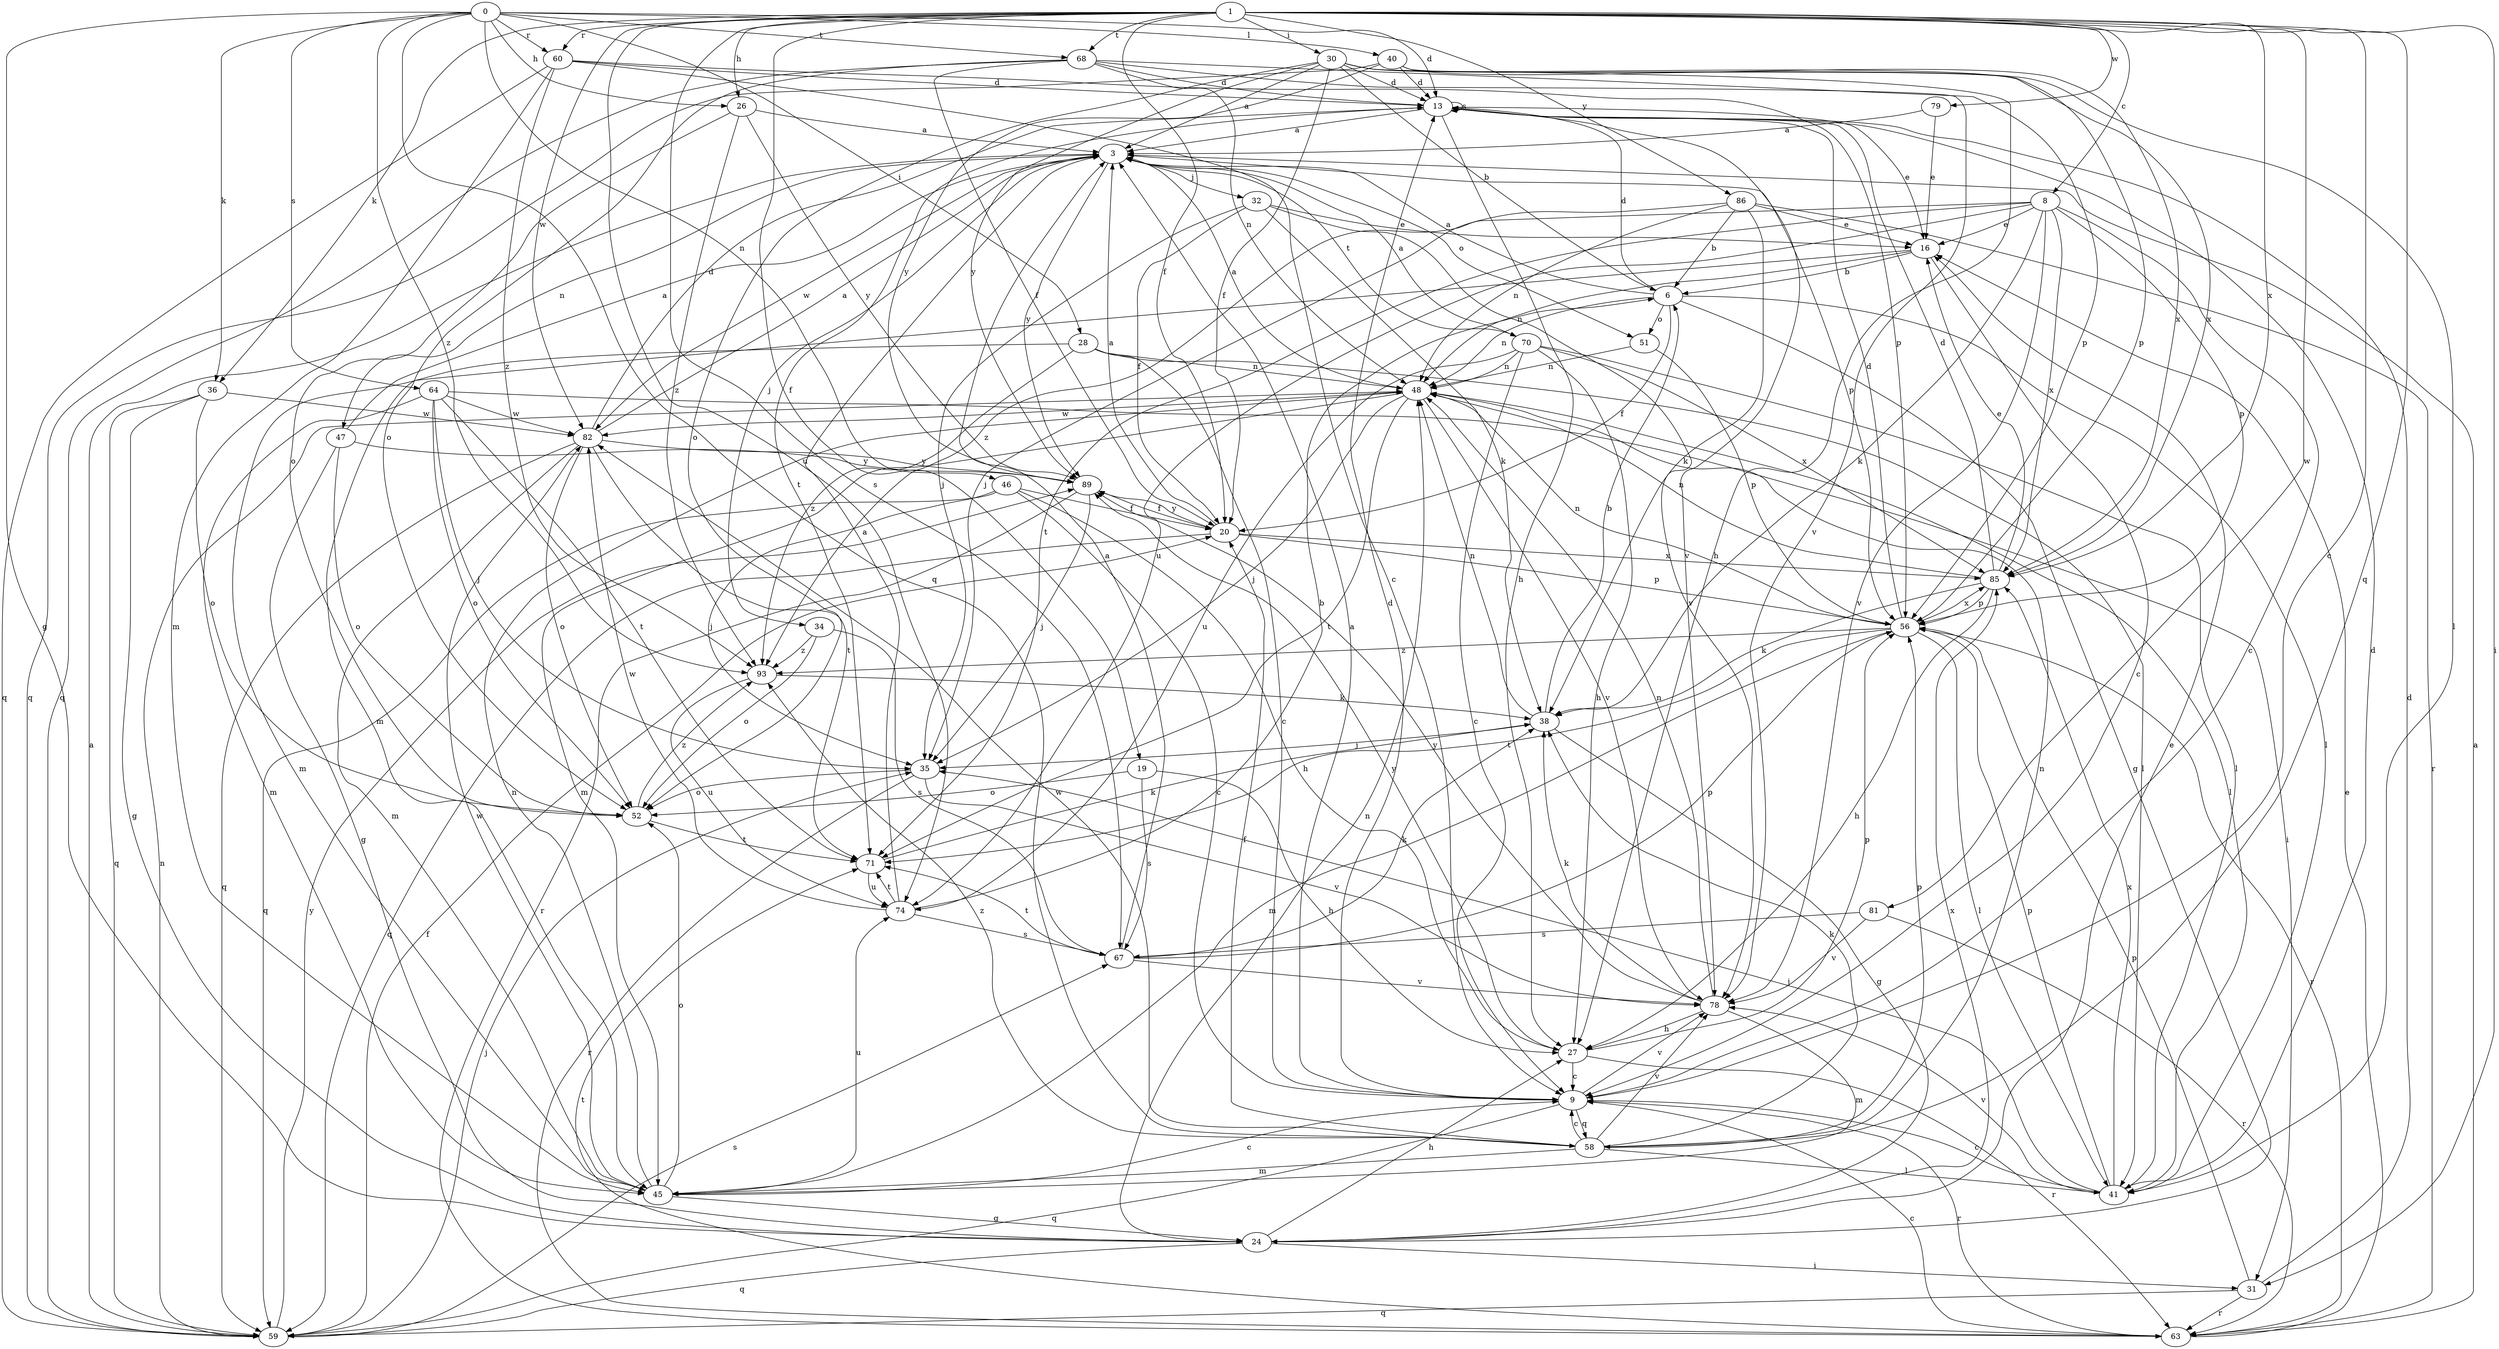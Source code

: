 digraph  {
0;
1;
3;
6;
8;
9;
13;
16;
19;
20;
24;
26;
27;
28;
30;
31;
32;
34;
35;
36;
38;
40;
41;
45;
46;
47;
48;
51;
52;
56;
58;
59;
60;
63;
64;
67;
68;
70;
71;
74;
78;
79;
81;
82;
85;
86;
89;
93;
0 -> 13  [label=d];
0 -> 24  [label=g];
0 -> 26  [label=h];
0 -> 28  [label=i];
0 -> 36  [label=k];
0 -> 40  [label=l];
0 -> 46  [label=n];
0 -> 58  [label=q];
0 -> 60  [label=r];
0 -> 64  [label=s];
0 -> 68  [label=t];
0 -> 93  [label=z];
1 -> 8  [label=c];
1 -> 9  [label=c];
1 -> 19  [label=f];
1 -> 20  [label=f];
1 -> 26  [label=h];
1 -> 30  [label=i];
1 -> 31  [label=i];
1 -> 36  [label=k];
1 -> 58  [label=q];
1 -> 60  [label=r];
1 -> 67  [label=s];
1 -> 68  [label=t];
1 -> 74  [label=u];
1 -> 79  [label=w];
1 -> 81  [label=w];
1 -> 82  [label=w];
1 -> 85  [label=x];
1 -> 86  [label=y];
3 -> 32  [label=j];
3 -> 34  [label=j];
3 -> 47  [label=n];
3 -> 51  [label=o];
3 -> 56  [label=p];
3 -> 70  [label=t];
3 -> 82  [label=w];
3 -> 89  [label=y];
6 -> 3  [label=a];
6 -> 13  [label=d];
6 -> 20  [label=f];
6 -> 24  [label=g];
6 -> 41  [label=l];
6 -> 48  [label=n];
6 -> 51  [label=o];
8 -> 9  [label=c];
8 -> 16  [label=e];
8 -> 38  [label=k];
8 -> 56  [label=p];
8 -> 71  [label=t];
8 -> 74  [label=u];
8 -> 78  [label=v];
8 -> 85  [label=x];
8 -> 93  [label=z];
9 -> 3  [label=a];
9 -> 13  [label=d];
9 -> 58  [label=q];
9 -> 59  [label=q];
9 -> 63  [label=r];
9 -> 78  [label=v];
13 -> 3  [label=a];
13 -> 16  [label=e];
13 -> 27  [label=h];
13 -> 71  [label=t];
13 -> 78  [label=v];
13 -> 13  [label=s];
16 -> 6  [label=b];
16 -> 9  [label=c];
16 -> 45  [label=m];
16 -> 48  [label=n];
19 -> 27  [label=h];
19 -> 52  [label=o];
19 -> 67  [label=s];
20 -> 3  [label=a];
20 -> 56  [label=p];
20 -> 59  [label=q];
20 -> 85  [label=x];
20 -> 89  [label=y];
24 -> 16  [label=e];
24 -> 27  [label=h];
24 -> 31  [label=i];
24 -> 48  [label=n];
24 -> 59  [label=q];
24 -> 85  [label=x];
26 -> 3  [label=a];
26 -> 52  [label=o];
26 -> 89  [label=y];
26 -> 93  [label=z];
27 -> 9  [label=c];
27 -> 56  [label=p];
27 -> 63  [label=r];
27 -> 89  [label=y];
28 -> 9  [label=c];
28 -> 41  [label=l];
28 -> 45  [label=m];
28 -> 48  [label=n];
28 -> 93  [label=z];
30 -> 3  [label=a];
30 -> 6  [label=b];
30 -> 13  [label=d];
30 -> 20  [label=f];
30 -> 27  [label=h];
30 -> 41  [label=l];
30 -> 52  [label=o];
30 -> 85  [label=x];
30 -> 89  [label=y];
31 -> 13  [label=d];
31 -> 56  [label=p];
31 -> 59  [label=q];
31 -> 63  [label=r];
32 -> 16  [label=e];
32 -> 20  [label=f];
32 -> 35  [label=j];
32 -> 38  [label=k];
32 -> 78  [label=v];
34 -> 52  [label=o];
34 -> 67  [label=s];
34 -> 93  [label=z];
35 -> 52  [label=o];
35 -> 63  [label=r];
35 -> 78  [label=v];
36 -> 24  [label=g];
36 -> 52  [label=o];
36 -> 59  [label=q];
36 -> 82  [label=w];
38 -> 6  [label=b];
38 -> 24  [label=g];
38 -> 35  [label=j];
38 -> 48  [label=n];
40 -> 13  [label=d];
40 -> 56  [label=p];
40 -> 59  [label=q];
40 -> 85  [label=x];
40 -> 89  [label=y];
41 -> 9  [label=c];
41 -> 13  [label=d];
41 -> 35  [label=j];
41 -> 56  [label=p];
41 -> 78  [label=v];
41 -> 85  [label=x];
45 -> 9  [label=c];
45 -> 24  [label=g];
45 -> 48  [label=n];
45 -> 52  [label=o];
45 -> 74  [label=u];
45 -> 82  [label=w];
46 -> 9  [label=c];
46 -> 20  [label=f];
46 -> 27  [label=h];
46 -> 35  [label=j];
46 -> 59  [label=q];
47 -> 3  [label=a];
47 -> 24  [label=g];
47 -> 52  [label=o];
47 -> 89  [label=y];
48 -> 3  [label=a];
48 -> 35  [label=j];
48 -> 41  [label=l];
48 -> 45  [label=m];
48 -> 71  [label=t];
48 -> 78  [label=v];
48 -> 82  [label=w];
51 -> 48  [label=n];
51 -> 56  [label=p];
52 -> 71  [label=t];
52 -> 93  [label=z];
56 -> 13  [label=d];
56 -> 41  [label=l];
56 -> 45  [label=m];
56 -> 48  [label=n];
56 -> 63  [label=r];
56 -> 71  [label=t];
56 -> 85  [label=x];
56 -> 93  [label=z];
58 -> 9  [label=c];
58 -> 20  [label=f];
58 -> 38  [label=k];
58 -> 41  [label=l];
58 -> 45  [label=m];
58 -> 48  [label=n];
58 -> 56  [label=p];
58 -> 78  [label=v];
58 -> 82  [label=w];
58 -> 93  [label=z];
59 -> 3  [label=a];
59 -> 20  [label=f];
59 -> 35  [label=j];
59 -> 48  [label=n];
59 -> 67  [label=s];
59 -> 89  [label=y];
60 -> 9  [label=c];
60 -> 13  [label=d];
60 -> 45  [label=m];
60 -> 56  [label=p];
60 -> 59  [label=q];
60 -> 93  [label=z];
63 -> 3  [label=a];
63 -> 9  [label=c];
63 -> 16  [label=e];
63 -> 71  [label=t];
64 -> 31  [label=i];
64 -> 35  [label=j];
64 -> 45  [label=m];
64 -> 52  [label=o];
64 -> 71  [label=t];
64 -> 82  [label=w];
67 -> 3  [label=a];
67 -> 38  [label=k];
67 -> 56  [label=p];
67 -> 71  [label=t];
67 -> 78  [label=v];
68 -> 13  [label=d];
68 -> 20  [label=f];
68 -> 48  [label=n];
68 -> 52  [label=o];
68 -> 56  [label=p];
68 -> 59  [label=q];
68 -> 78  [label=v];
70 -> 3  [label=a];
70 -> 9  [label=c];
70 -> 27  [label=h];
70 -> 41  [label=l];
70 -> 48  [label=n];
70 -> 74  [label=u];
70 -> 85  [label=x];
71 -> 38  [label=k];
71 -> 74  [label=u];
74 -> 3  [label=a];
74 -> 6  [label=b];
74 -> 67  [label=s];
74 -> 71  [label=t];
74 -> 82  [label=w];
78 -> 27  [label=h];
78 -> 38  [label=k];
78 -> 45  [label=m];
78 -> 48  [label=n];
78 -> 89  [label=y];
79 -> 3  [label=a];
79 -> 16  [label=e];
81 -> 63  [label=r];
81 -> 67  [label=s];
81 -> 78  [label=v];
82 -> 3  [label=a];
82 -> 13  [label=d];
82 -> 45  [label=m];
82 -> 52  [label=o];
82 -> 59  [label=q];
82 -> 71  [label=t];
82 -> 89  [label=y];
85 -> 13  [label=d];
85 -> 16  [label=e];
85 -> 27  [label=h];
85 -> 38  [label=k];
85 -> 48  [label=n];
85 -> 56  [label=p];
86 -> 6  [label=b];
86 -> 16  [label=e];
86 -> 35  [label=j];
86 -> 38  [label=k];
86 -> 48  [label=n];
86 -> 63  [label=r];
89 -> 20  [label=f];
89 -> 35  [label=j];
89 -> 63  [label=r];
93 -> 38  [label=k];
93 -> 74  [label=u];
}
